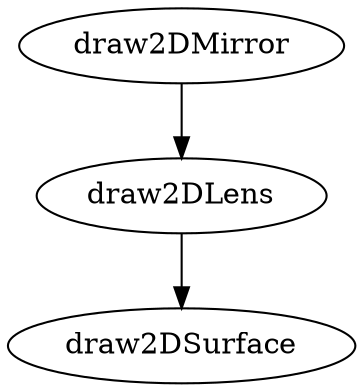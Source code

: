 /* Created by mdot for Matlab */
digraph m2html {
  draw2DLens -> draw2DSurface;
  draw2DMirror -> draw2DLens;

  draw2DLens [URL="draw2DLens.html"];
  draw2DMirror [URL="draw2DMirror.html"];
  draw2DSurface [URL="draw2DSurface.html"];
}